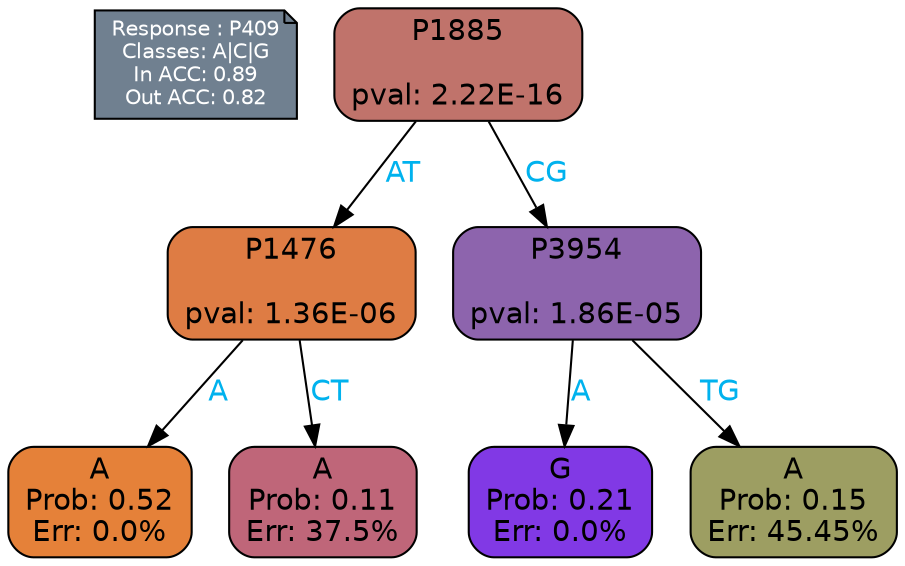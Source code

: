 digraph Tree {
node [shape=box, style="filled, rounded", color="black", fontname=helvetica] ;
graph [ranksep=equally, splines=polylines, bgcolor=transparent, dpi=600] ;
edge [fontname=helvetica] ;
LEGEND [label="Response : P409
Classes: A|C|G
In ACC: 0.89
Out ACC: 0.82
",shape=note,align=left,style=filled,fillcolor="slategray",fontcolor="white",fontsize=10];1 [label="P1885

pval: 2.22E-16", fillcolor="#c0736b"] ;
2 [label="P1476

pval: 1.36E-06", fillcolor="#de7c44"] ;
3 [label="A
Prob: 0.52
Err: 0.0%", fillcolor="#e58139"] ;
4 [label="A
Prob: 0.11
Err: 37.5%", fillcolor="#bf6679"] ;
5 [label="P3954

pval: 1.86E-05", fillcolor="#8d64ad"] ;
6 [label="G
Prob: 0.21
Err: 0.0%", fillcolor="#8139e5"] ;
7 [label="A
Prob: 0.15
Err: 45.45%", fillcolor="#9d9e62"] ;
1 -> 2 [label="AT",fontcolor=deepskyblue2] ;
1 -> 5 [label="CG",fontcolor=deepskyblue2] ;
2 -> 3 [label="A",fontcolor=deepskyblue2] ;
2 -> 4 [label="CT",fontcolor=deepskyblue2] ;
5 -> 6 [label="A",fontcolor=deepskyblue2] ;
5 -> 7 [label="TG",fontcolor=deepskyblue2] ;
{rank = same; 3;4;6;7;}{rank = same; LEGEND;1;}}
